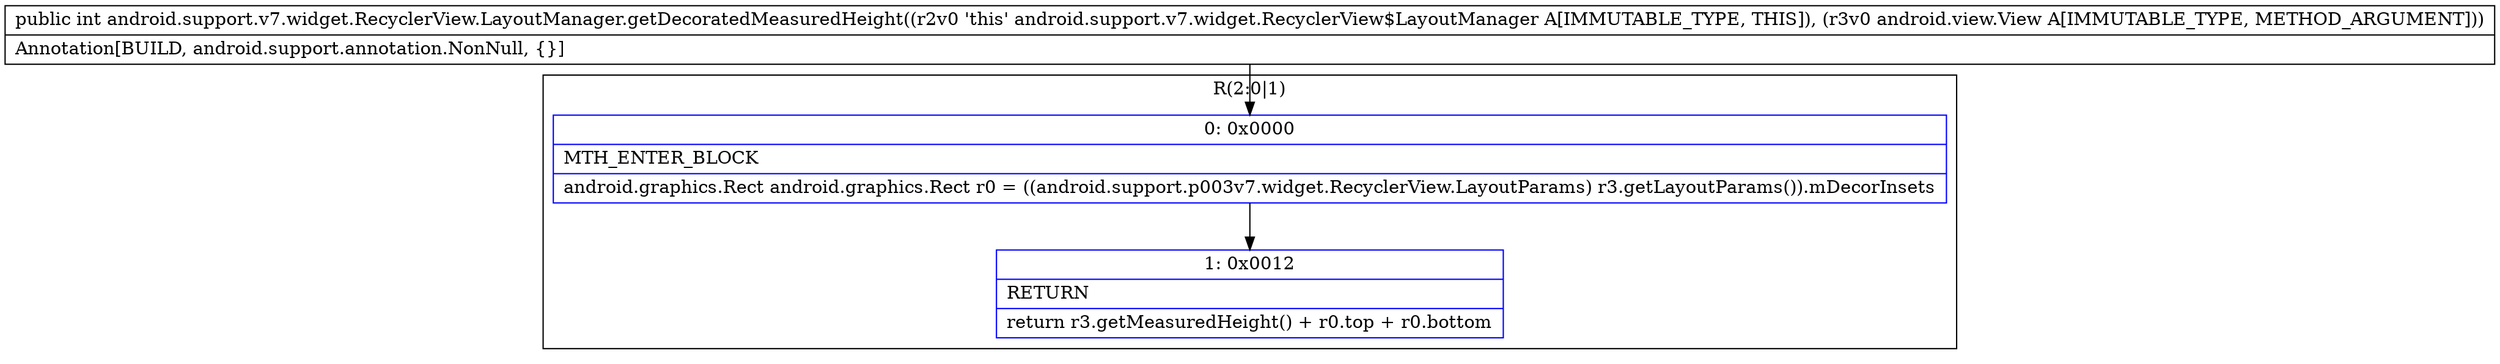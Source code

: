 digraph "CFG forandroid.support.v7.widget.RecyclerView.LayoutManager.getDecoratedMeasuredHeight(Landroid\/view\/View;)I" {
subgraph cluster_Region_1113682872 {
label = "R(2:0|1)";
node [shape=record,color=blue];
Node_0 [shape=record,label="{0\:\ 0x0000|MTH_ENTER_BLOCK\l|android.graphics.Rect android.graphics.Rect r0 = ((android.support.p003v7.widget.RecyclerView.LayoutParams) r3.getLayoutParams()).mDecorInsets\l}"];
Node_1 [shape=record,label="{1\:\ 0x0012|RETURN\l|return r3.getMeasuredHeight() + r0.top + r0.bottom\l}"];
}
MethodNode[shape=record,label="{public int android.support.v7.widget.RecyclerView.LayoutManager.getDecoratedMeasuredHeight((r2v0 'this' android.support.v7.widget.RecyclerView$LayoutManager A[IMMUTABLE_TYPE, THIS]), (r3v0 android.view.View A[IMMUTABLE_TYPE, METHOD_ARGUMENT]))  | Annotation[BUILD, android.support.annotation.NonNull, \{\}]\l}"];
MethodNode -> Node_0;
Node_0 -> Node_1;
}


